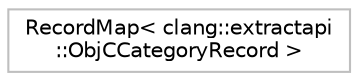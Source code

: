 digraph "Graphical Class Hierarchy"
{
 // LATEX_PDF_SIZE
  bgcolor="transparent";
  edge [fontname="Helvetica",fontsize="10",labelfontname="Helvetica",labelfontsize="10"];
  node [fontname="Helvetica",fontsize="10",shape=record];
  rankdir="LR";
  Node0 [label="RecordMap\< clang::extractapi\l::ObjCCategoryRecord \>",height=0.2,width=0.4,color="grey75",tooltip=" "];
}
